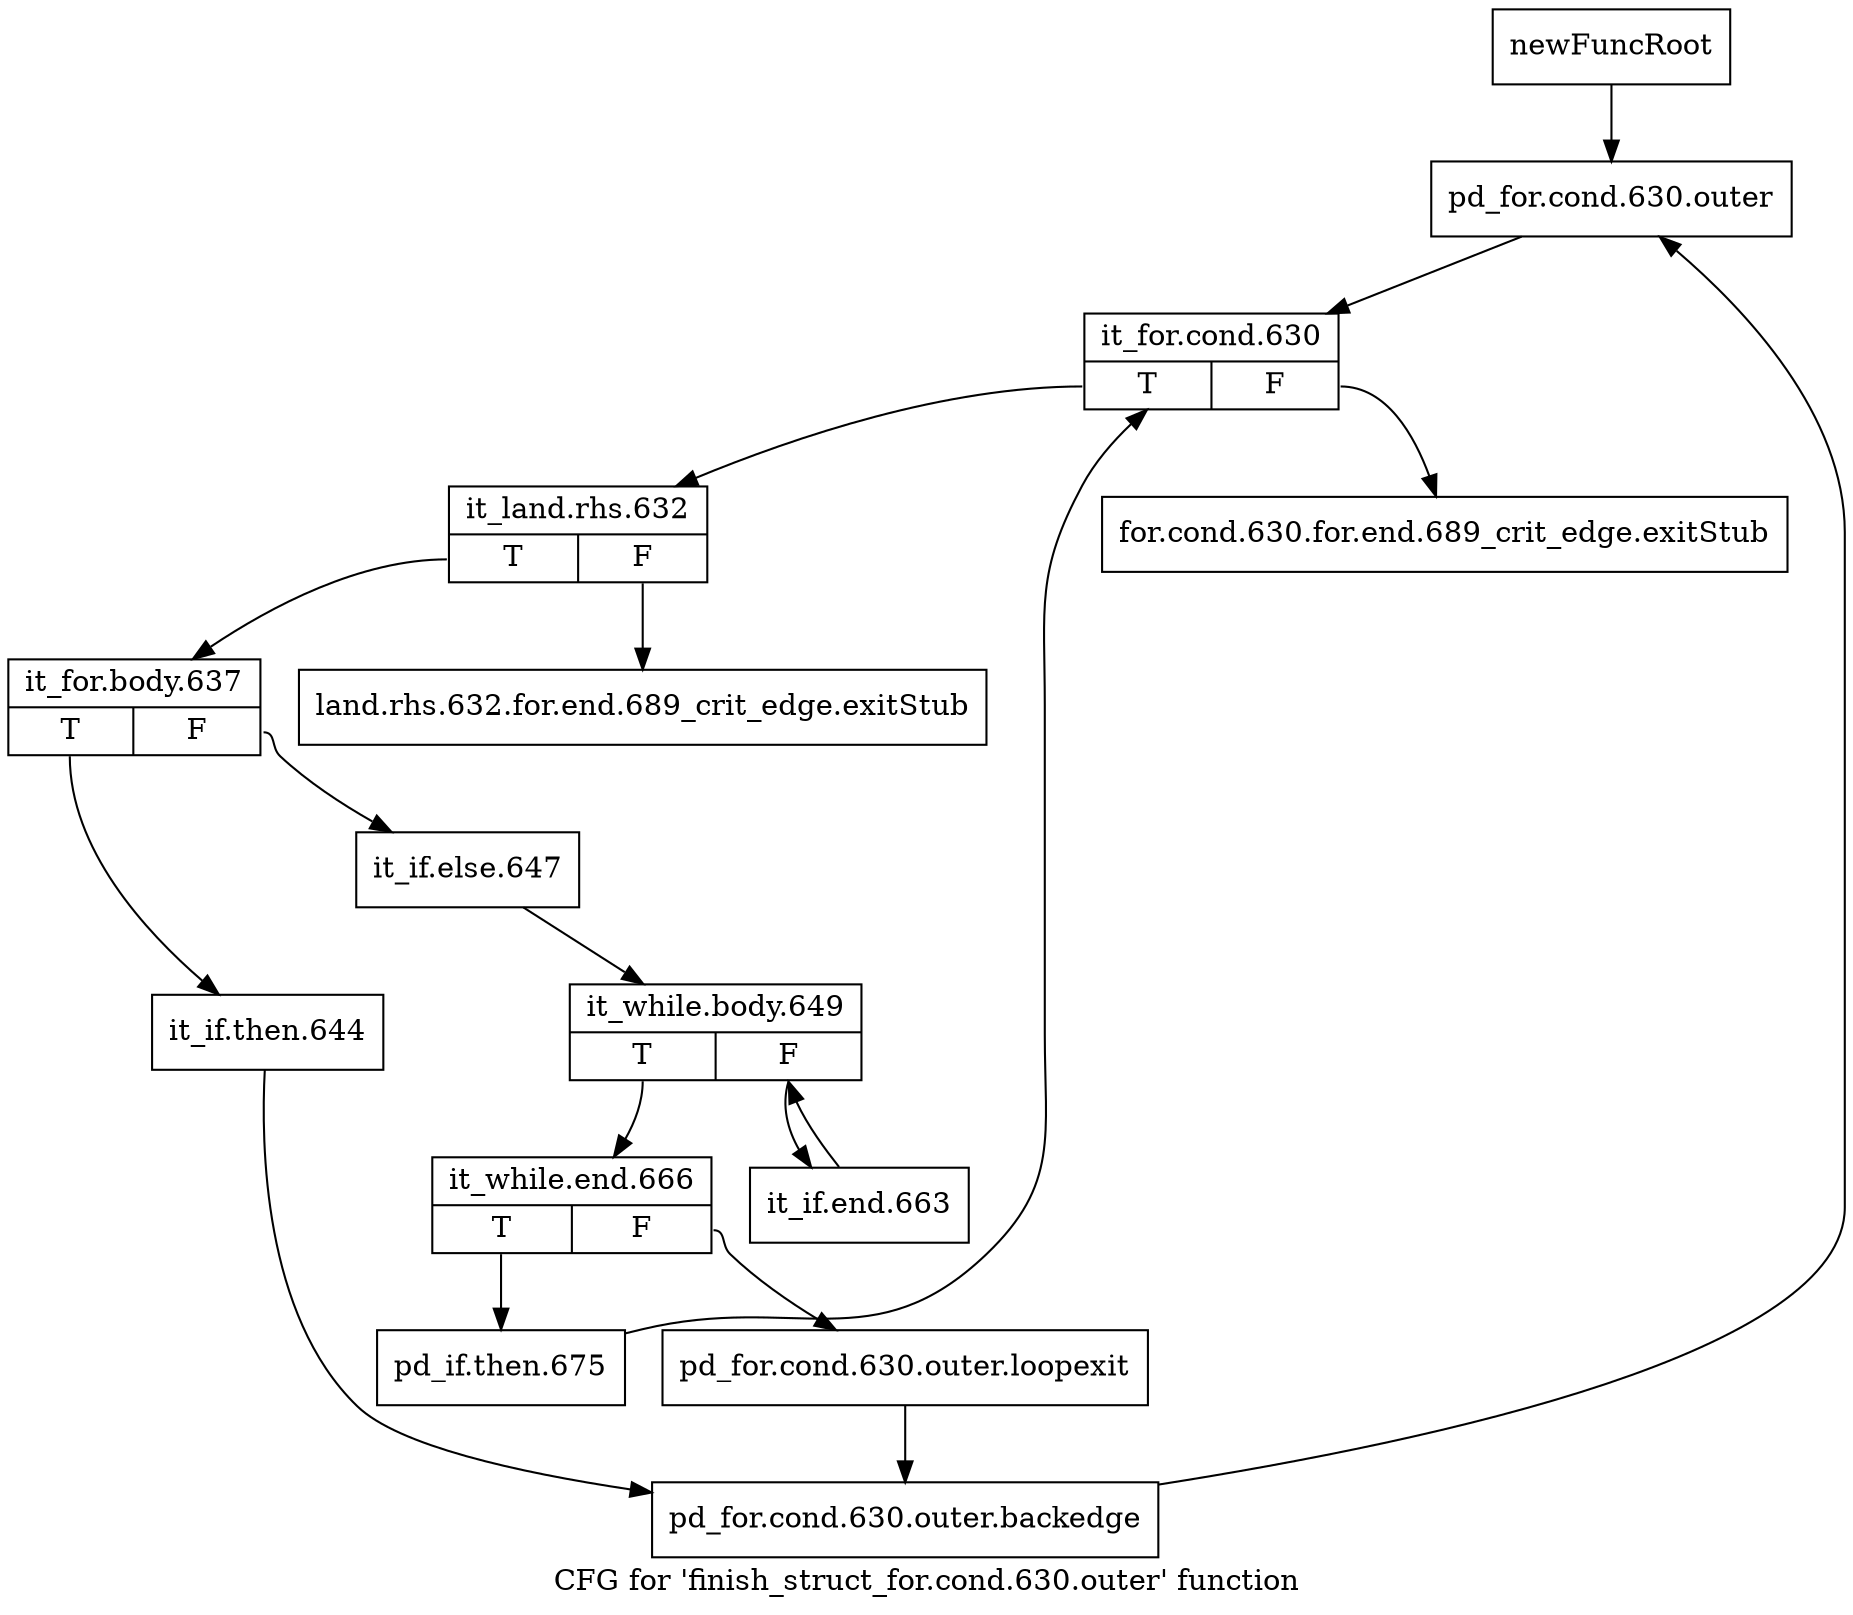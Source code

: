 digraph "CFG for 'finish_struct_for.cond.630.outer' function" {
	label="CFG for 'finish_struct_for.cond.630.outer' function";

	Node0x9f9f490 [shape=record,label="{newFuncRoot}"];
	Node0x9f9f490 -> Node0x9f9fa00;
	Node0x9f9f4e0 [shape=record,label="{for.cond.630.for.end.689_crit_edge.exitStub}"];
	Node0x9f9f9b0 [shape=record,label="{land.rhs.632.for.end.689_crit_edge.exitStub}"];
	Node0x9f9fa00 [shape=record,label="{pd_for.cond.630.outer}"];
	Node0x9f9fa00 -> Node0x9f9fa50;
	Node0x9f9fa50 [shape=record,label="{it_for.cond.630|{<s0>T|<s1>F}}"];
	Node0x9f9fa50:s0 -> Node0x9f9faa0;
	Node0x9f9fa50:s1 -> Node0x9f9f4e0;
	Node0x9f9faa0 [shape=record,label="{it_land.rhs.632|{<s0>T|<s1>F}}"];
	Node0x9f9faa0:s0 -> Node0x9f9faf0;
	Node0x9f9faa0:s1 -> Node0x9f9f9b0;
	Node0x9f9faf0 [shape=record,label="{it_for.body.637|{<s0>T|<s1>F}}"];
	Node0x9f9faf0:s0 -> Node0x9f9fd20;
	Node0x9f9faf0:s1 -> Node0x9f9fb40;
	Node0x9f9fb40 [shape=record,label="{it_if.else.647}"];
	Node0x9f9fb40 -> Node0x9f9fb90;
	Node0x9f9fb90 [shape=record,label="{it_while.body.649|{<s0>T|<s1>F}}"];
	Node0x9f9fb90:s0 -> Node0x9f9fc30;
	Node0x9f9fb90:s1 -> Node0x9f9fbe0;
	Node0x9f9fbe0 [shape=record,label="{it_if.end.663}"];
	Node0x9f9fbe0 -> Node0x9f9fb90;
	Node0x9f9fc30 [shape=record,label="{it_while.end.666|{<s0>T|<s1>F}}"];
	Node0x9f9fc30:s0 -> Node0x9f9fcd0;
	Node0x9f9fc30:s1 -> Node0x9f9fc80;
	Node0x9f9fc80 [shape=record,label="{pd_for.cond.630.outer.loopexit}"];
	Node0x9f9fc80 -> Node0x9f9fd70;
	Node0x9f9fcd0 [shape=record,label="{pd_if.then.675}"];
	Node0x9f9fcd0 -> Node0x9f9fa50;
	Node0x9f9fd20 [shape=record,label="{it_if.then.644}"];
	Node0x9f9fd20 -> Node0x9f9fd70;
	Node0x9f9fd70 [shape=record,label="{pd_for.cond.630.outer.backedge}"];
	Node0x9f9fd70 -> Node0x9f9fa00;
}
